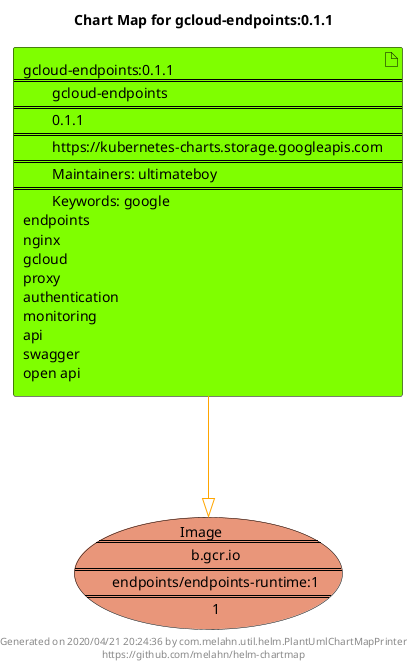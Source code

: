 @startuml
skinparam linetype ortho
skinparam backgroundColor white
skinparam usecaseBorderColor black
skinparam usecaseArrowColor LightSlateGray
skinparam artifactBorderColor black
skinparam artifactArrowColor LightSlateGray

title Chart Map for gcloud-endpoints:0.1.1

'There is one referenced Helm Chart
artifact "gcloud-endpoints:0.1.1\n====\n\tgcloud-endpoints\n====\n\t0.1.1\n====\n\thttps://kubernetes-charts.storage.googleapis.com\n====\n\tMaintainers: ultimateboy\n====\n\tKeywords: google\nendpoints\nnginx\ngcloud\nproxy\nauthentication\nmonitoring\napi\nswagger\nopen api" as gcloud_endpoints_0_1_1 #Chartreuse

'There is one referenced Docker Image
usecase "Image\n====\n\tb.gcr.io\n====\n\tendpoints/endpoints-runtime:1\n====\n\t1" as b_gcr_io_endpoints_endpoints_runtime_1 #DarkSalmon

'Chart Dependencies
gcloud_endpoints_0_1_1--[#orange]-|>b_gcr_io_endpoints_endpoints_runtime_1

center footer Generated on 2020/04/21 20:24:36 by com.melahn.util.helm.PlantUmlChartMapPrinter\nhttps://github.com/melahn/helm-chartmap
@enduml
